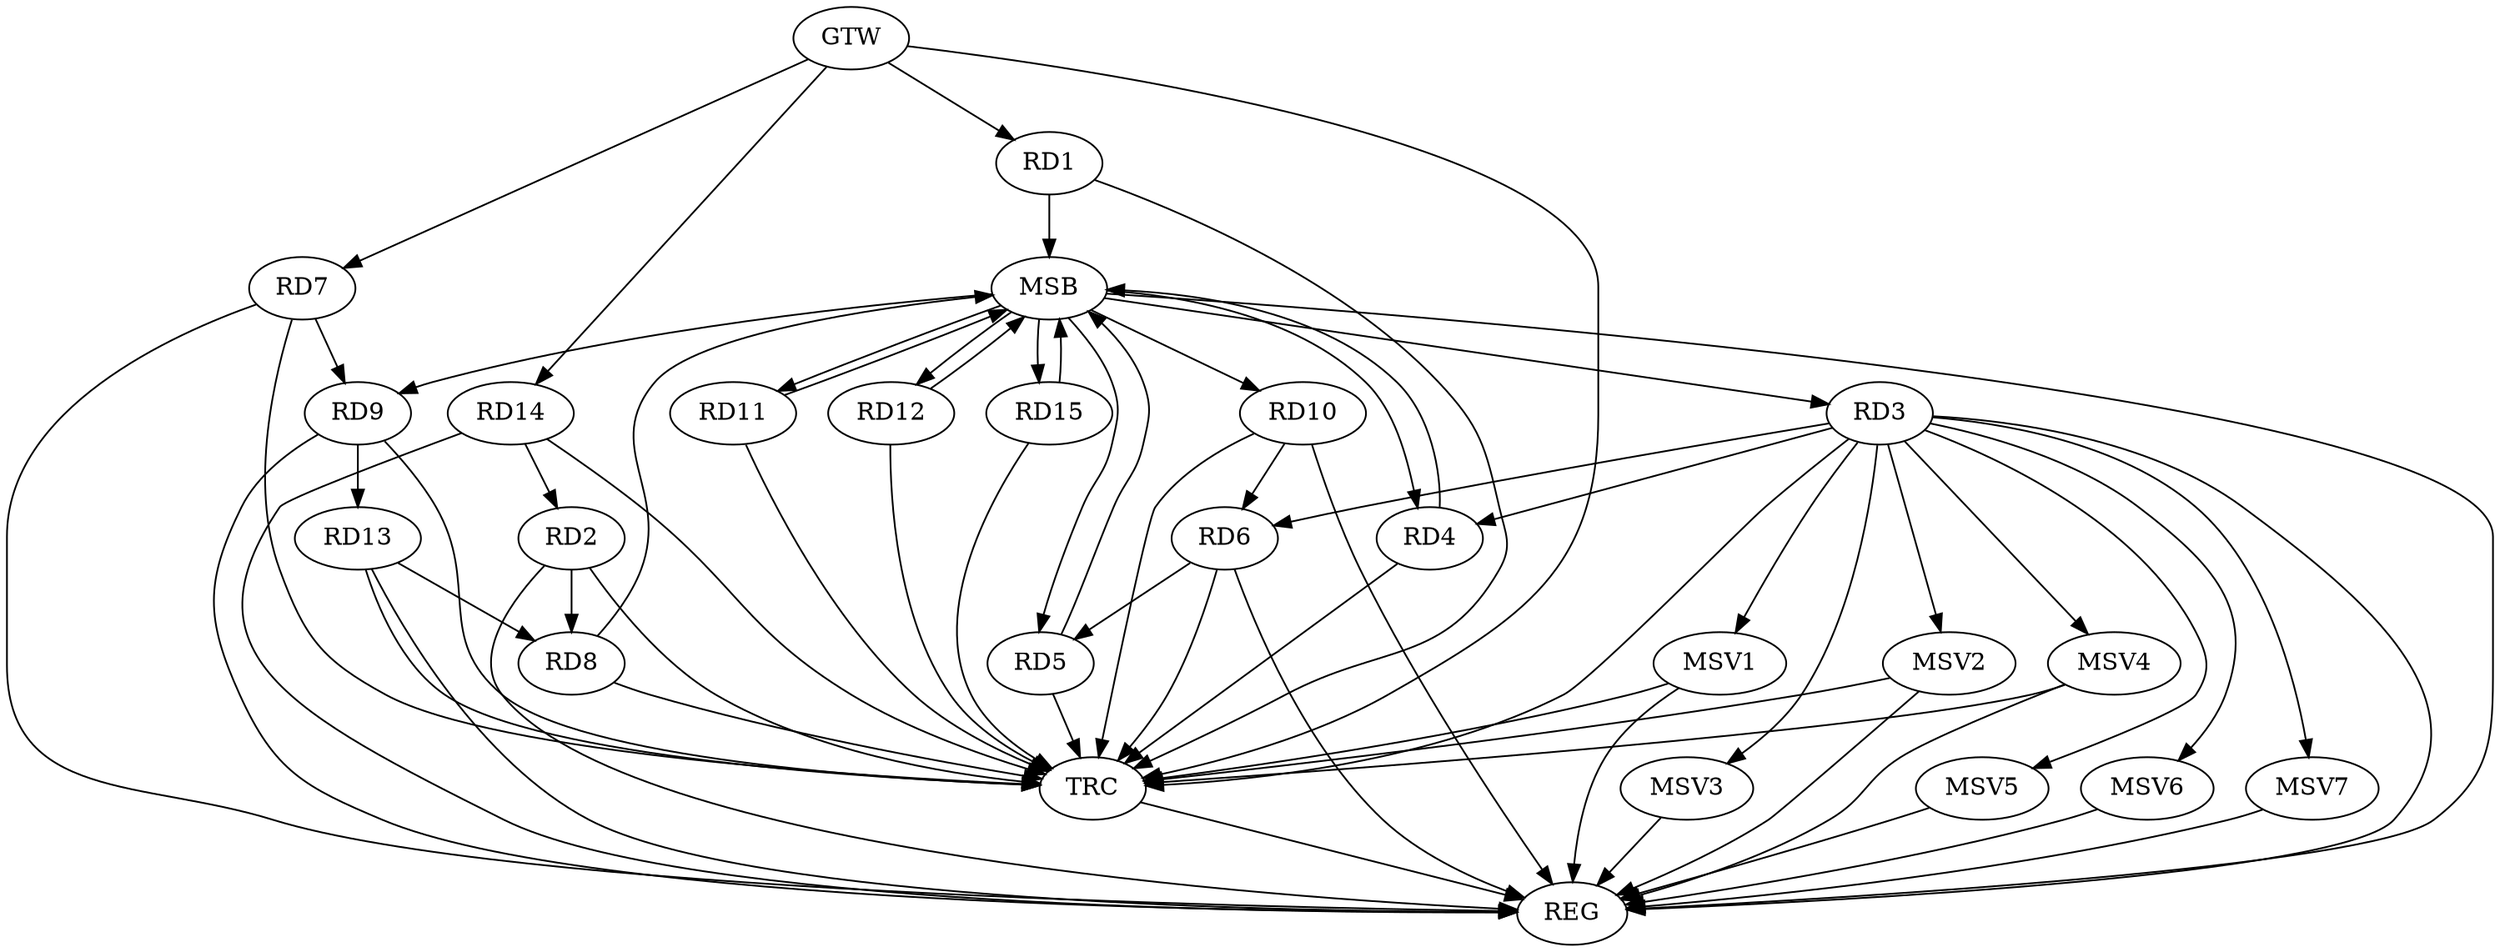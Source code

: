 strict digraph G {
  RD1 [ label="RD1" ];
  RD2 [ label="RD2" ];
  RD3 [ label="RD3" ];
  RD4 [ label="RD4" ];
  RD5 [ label="RD5" ];
  RD6 [ label="RD6" ];
  RD7 [ label="RD7" ];
  RD8 [ label="RD8" ];
  RD9 [ label="RD9" ];
  RD10 [ label="RD10" ];
  RD11 [ label="RD11" ];
  RD12 [ label="RD12" ];
  RD13 [ label="RD13" ];
  RD14 [ label="RD14" ];
  RD15 [ label="RD15" ];
  GTW [ label="GTW" ];
  REG [ label="REG" ];
  MSB [ label="MSB" ];
  TRC [ label="TRC" ];
  MSV1 [ label="MSV1" ];
  MSV2 [ label="MSV2" ];
  MSV3 [ label="MSV3" ];
  MSV4 [ label="MSV4" ];
  MSV5 [ label="MSV5" ];
  MSV6 [ label="MSV6" ];
  MSV7 [ label="MSV7" ];
  RD2 -> RD8;
  RD14 -> RD2;
  RD3 -> RD4;
  RD3 -> RD6;
  RD6 -> RD5;
  RD10 -> RD6;
  RD7 -> RD9;
  RD13 -> RD8;
  RD9 -> RD13;
  GTW -> RD1;
  GTW -> RD7;
  GTW -> RD14;
  RD2 -> REG;
  RD3 -> REG;
  RD6 -> REG;
  RD7 -> REG;
  RD9 -> REG;
  RD10 -> REG;
  RD13 -> REG;
  RD14 -> REG;
  RD1 -> MSB;
  MSB -> RD3;
  MSB -> RD11;
  MSB -> RD12;
  MSB -> REG;
  RD4 -> MSB;
  MSB -> RD10;
  RD5 -> MSB;
  MSB -> RD9;
  RD8 -> MSB;
  MSB -> RD5;
  RD11 -> MSB;
  MSB -> RD4;
  RD12 -> MSB;
  MSB -> RD15;
  RD15 -> MSB;
  RD1 -> TRC;
  RD2 -> TRC;
  RD3 -> TRC;
  RD4 -> TRC;
  RD5 -> TRC;
  RD6 -> TRC;
  RD7 -> TRC;
  RD8 -> TRC;
  RD9 -> TRC;
  RD10 -> TRC;
  RD11 -> TRC;
  RD12 -> TRC;
  RD13 -> TRC;
  RD14 -> TRC;
  RD15 -> TRC;
  GTW -> TRC;
  TRC -> REG;
  RD3 -> MSV1;
  MSV1 -> REG;
  MSV1 -> TRC;
  RD3 -> MSV2;
  MSV2 -> REG;
  MSV2 -> TRC;
  RD3 -> MSV3;
  MSV3 -> REG;
  RD3 -> MSV4;
  RD3 -> MSV5;
  MSV4 -> REG;
  MSV4 -> TRC;
  MSV5 -> REG;
  RD3 -> MSV6;
  MSV6 -> REG;
  RD3 -> MSV7;
  MSV7 -> REG;
}
